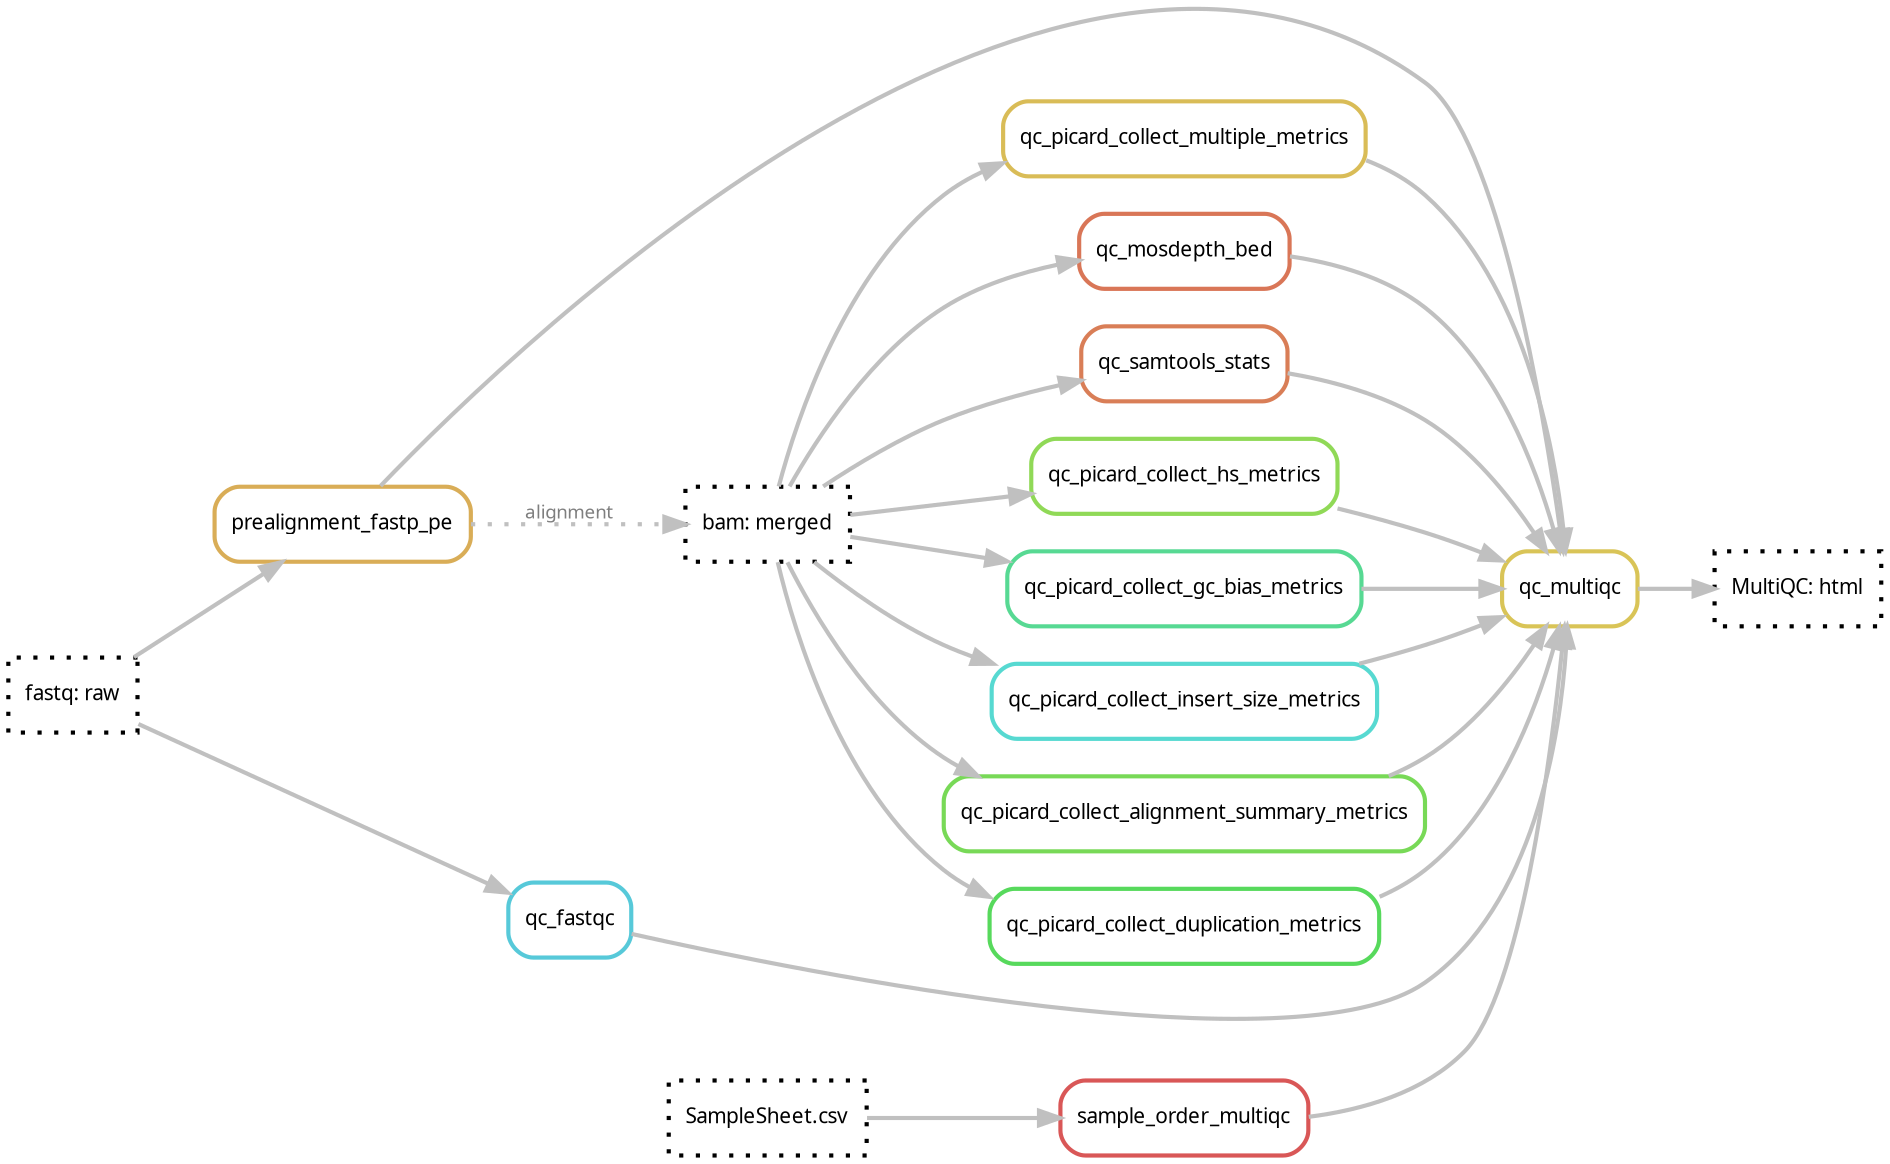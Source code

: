 digraph snakemake_dag {
	rankdir=LR;
    graph[bgcolor=white, margin=0];
    node[shape=box, style=rounded, fontname=sans,                 fontsize=10, penwidth=2];
    edge[penwidth=2, color=grey];
	multiqc[label = "qc_multiqc", color = "0.14 0.6 0.85", style="rounded"];
	multiqc_html[label = "MultiQC: html", color = "0.0 0.0 0.0", style="dotted"];
	p_mm[label = "qc_picard_collect_multiple_metrics", color = "0.13 0.6 0.85", style="rounded"];
	bam[label = "bam: merged", color = "0.0 0.0 0.0", style="dotted"];
	fastp[label = "prealignment_fastp_pe", color = "0.11 0.6 0.85", style="rounded"];
	mosdepth[label = "qc_mosdepth_bed", color = "0.04 0.6 0.85", style="rounded"];
	samtools[label = "qc_samtools_stats", color = "0.05 0.6 0.85", style="rounded"];
	p_hs[label = "qc_picard_collect_hs_metrics", color = "0.26 0.6 0.85", style="rounded"];
	fastqc[label = "qc_fastqc", color = "0.52 0.6 0.85", style="rounded"];
	fastq[label = "fastq: raw", color = "0.0 0.0 0.0", style="dotted"];
	p_gc[label = "qc_picard_collect_gc_bias_metrics", color = "0.41 0.6 0.85", style="rounded"];
	p_insert[label = "qc_picard_collect_insert_size_metrics", color = "0.49 0.6 0.85", style="rounded"];
	p_align[label = "qc_picard_collect_alignment_summary_metrics", color = "0.29 0.6 0.85", style="rounded"];
	p_dup[label = "qc_picard_collect_duplication_metrics", color = "0.34 0.6 0.85", style="rounded"];
	sampleorder[label = "sample_order_multiqc", color = "0.00 0.6 0.85", style="rounded"];
	samplesheet[label = "SampleSheet.csv", color = "0.0 0.0 0.0", style="dotted"];
	
	multiqc -> multiqc_html
	sampleorder -> multiqc
	samplesheet -> sampleorder
	fastp -> multiqc
	fastp -> bam [style="dotted", label = "alignment", fontcolor = "grey50", fontsize=9, fontname=sans ]
	p_gc -> multiqc
	p_align -> multiqc
	p_dup -> multiqc
	fastq -> fastqc
	fastq -> fastp
	fastqc -> multiqc
	mosdepth -> multiqc
	p_hs -> multiqc
	p_mm -> multiqc
	samtools -> multiqc
	p_insert -> multiqc
	bam -> p_mm
	bam -> mosdepth
	bam -> samtools
	bam -> p_hs
	bam -> p_gc
	bam -> p_insert
	bam -> p_align
	bam -> p_dup
}            
